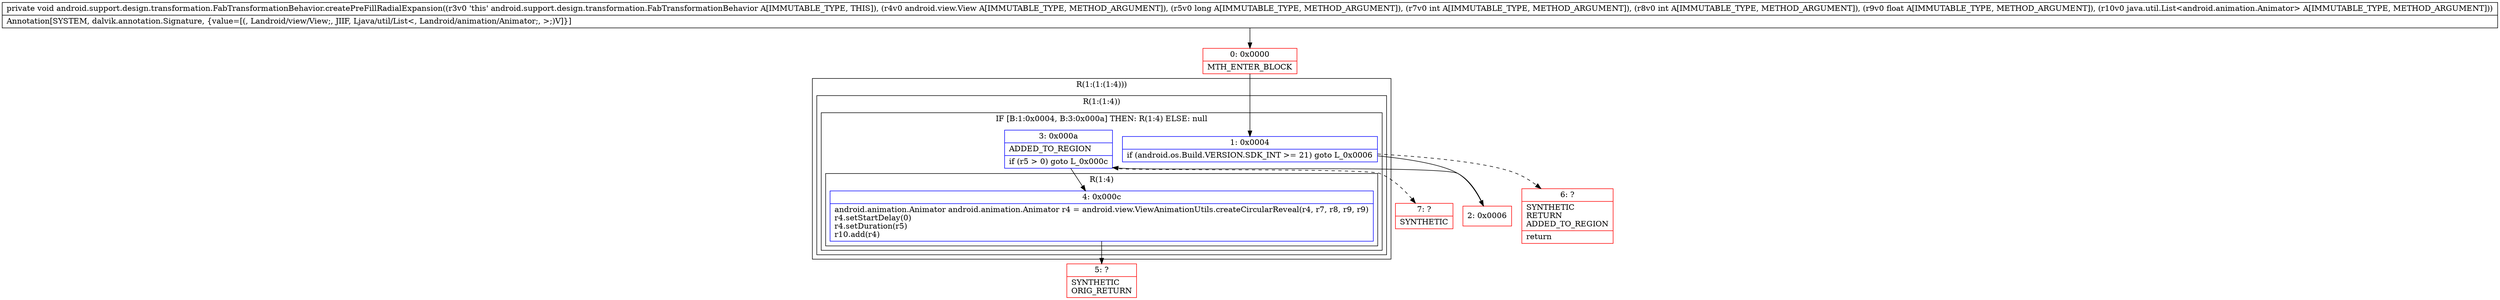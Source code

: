 digraph "CFG forandroid.support.design.transformation.FabTransformationBehavior.createPreFillRadialExpansion(Landroid\/view\/View;JIIFLjava\/util\/List;)V" {
subgraph cluster_Region_606875602 {
label = "R(1:(1:(1:4)))";
node [shape=record,color=blue];
subgraph cluster_Region_1463122289 {
label = "R(1:(1:4))";
node [shape=record,color=blue];
subgraph cluster_IfRegion_70494096 {
label = "IF [B:1:0x0004, B:3:0x000a] THEN: R(1:4) ELSE: null";
node [shape=record,color=blue];
Node_1 [shape=record,label="{1\:\ 0x0004|if (android.os.Build.VERSION.SDK_INT \>= 21) goto L_0x0006\l}"];
Node_3 [shape=record,label="{3\:\ 0x000a|ADDED_TO_REGION\l|if (r5 \> 0) goto L_0x000c\l}"];
subgraph cluster_Region_519794119 {
label = "R(1:4)";
node [shape=record,color=blue];
Node_4 [shape=record,label="{4\:\ 0x000c|android.animation.Animator android.animation.Animator r4 = android.view.ViewAnimationUtils.createCircularReveal(r4, r7, r8, r9, r9)\lr4.setStartDelay(0)\lr4.setDuration(r5)\lr10.add(r4)\l}"];
}
}
}
}
Node_0 [shape=record,color=red,label="{0\:\ 0x0000|MTH_ENTER_BLOCK\l}"];
Node_2 [shape=record,color=red,label="{2\:\ 0x0006}"];
Node_5 [shape=record,color=red,label="{5\:\ ?|SYNTHETIC\lORIG_RETURN\l}"];
Node_6 [shape=record,color=red,label="{6\:\ ?|SYNTHETIC\lRETURN\lADDED_TO_REGION\l|return\l}"];
Node_7 [shape=record,color=red,label="{7\:\ ?|SYNTHETIC\l}"];
MethodNode[shape=record,label="{private void android.support.design.transformation.FabTransformationBehavior.createPreFillRadialExpansion((r3v0 'this' android.support.design.transformation.FabTransformationBehavior A[IMMUTABLE_TYPE, THIS]), (r4v0 android.view.View A[IMMUTABLE_TYPE, METHOD_ARGUMENT]), (r5v0 long A[IMMUTABLE_TYPE, METHOD_ARGUMENT]), (r7v0 int A[IMMUTABLE_TYPE, METHOD_ARGUMENT]), (r8v0 int A[IMMUTABLE_TYPE, METHOD_ARGUMENT]), (r9v0 float A[IMMUTABLE_TYPE, METHOD_ARGUMENT]), (r10v0 java.util.List\<android.animation.Animator\> A[IMMUTABLE_TYPE, METHOD_ARGUMENT]))  | Annotation[SYSTEM, dalvik.annotation.Signature, \{value=[(, Landroid\/view\/View;, JIIF, Ljava\/util\/List\<, Landroid\/animation\/Animator;, \>;)V]\}]\l}"];
MethodNode -> Node_0;
Node_1 -> Node_2;
Node_1 -> Node_6[style=dashed];
Node_3 -> Node_4;
Node_3 -> Node_7[style=dashed];
Node_4 -> Node_5;
Node_0 -> Node_1;
Node_2 -> Node_3;
}

